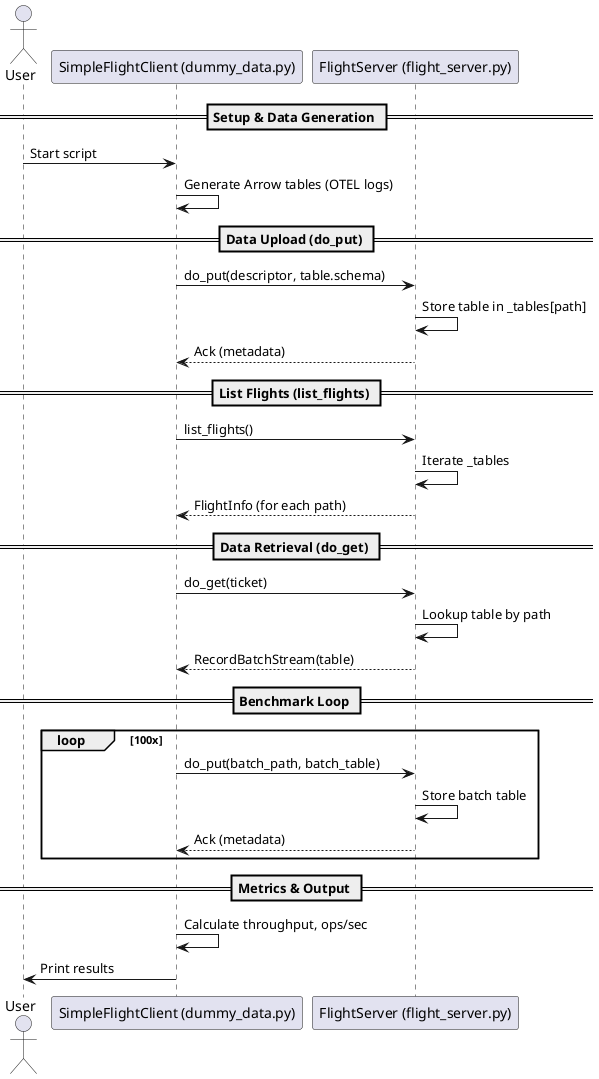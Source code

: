 @startuml
actor User
participant "SimpleFlightClient (dummy_data.py)" as Client
participant "FlightServer (flight_server.py)" as Server

== Setup & Data Generation ==
User -> Client: Start script
Client -> Client: Generate Arrow tables (OTEL logs)

== Data Upload (do_put) ==
Client -> Server: do_put(descriptor, table.schema)
Server -> Server: Store table in _tables[path]
Server --> Client: Ack (metadata)

== List Flights (list_flights) ==
Client -> Server: list_flights()
Server -> Server: Iterate _tables
Server --> Client: FlightInfo (for each path)

== Data Retrieval (do_get) ==
Client -> Server: do_get(ticket)
Server -> Server: Lookup table by path
Server --> Client: RecordBatchStream(table)

== Benchmark Loop ==
loop 100x
    Client -> Server: do_put(batch_path, batch_table)
    Server -> Server: Store batch table
    Server --> Client: Ack (metadata)
end

== Metrics & Output ==
Client -> Client: Calculate throughput, ops/sec
Client -> User: Print results
@enduml
